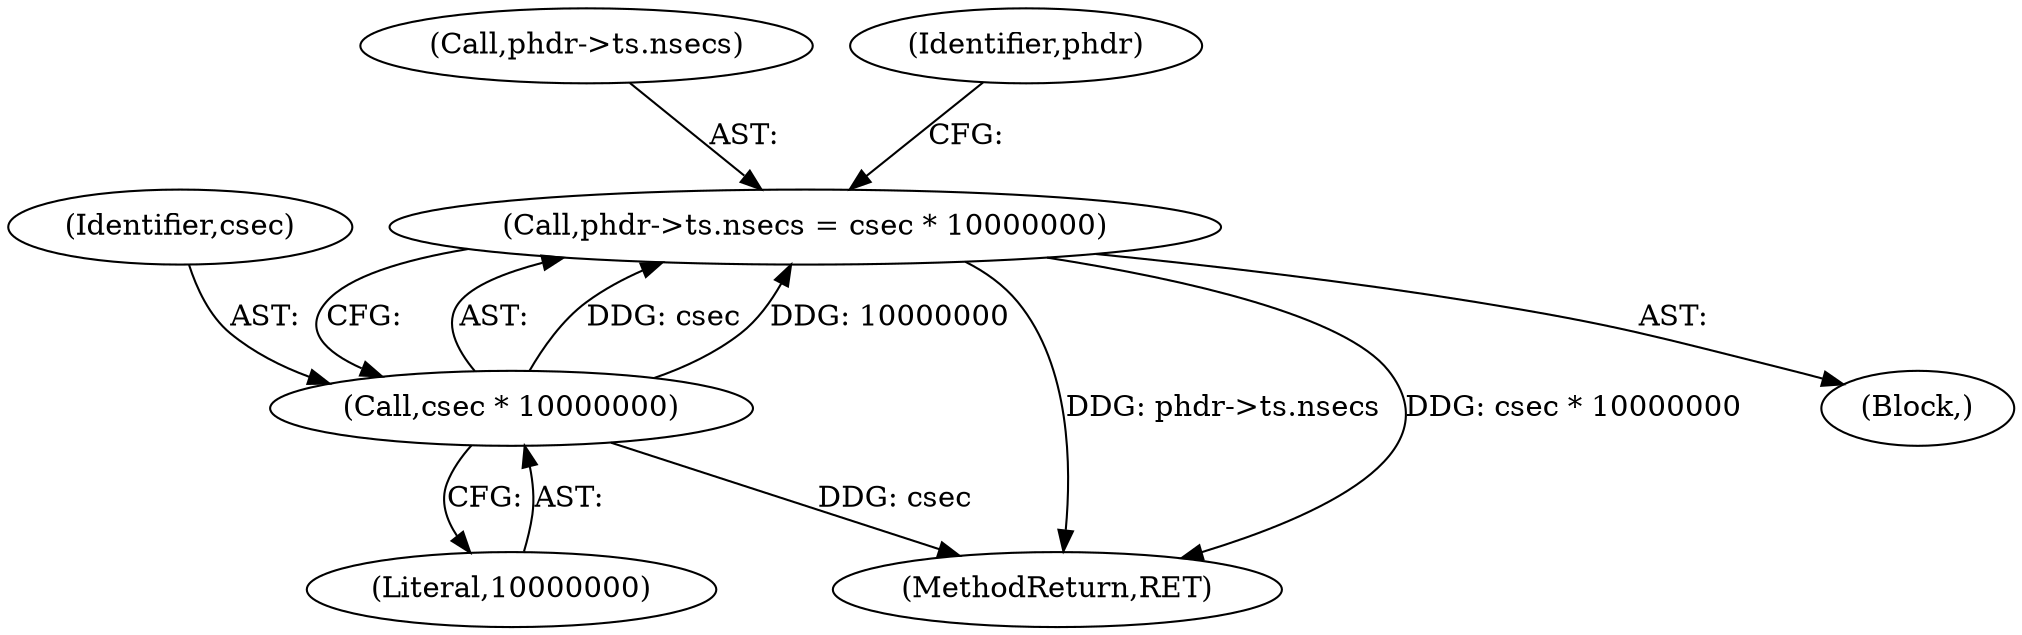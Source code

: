 digraph "0_wireshark_5efb45231671baa2db2011d8f67f9d6e72bc455b@pointer" {
"1000302" [label="(Call,phdr->ts.nsecs = csec * 10000000)"];
"1000308" [label="(Call,csec * 10000000)"];
"1000309" [label="(Identifier,csec)"];
"1000303" [label="(Call,phdr->ts.nsecs)"];
"1000302" [label="(Call,phdr->ts.nsecs = csec * 10000000)"];
"1000308" [label="(Call,csec * 10000000)"];
"1000114" [label="(Block,)"];
"1000476" [label="(MethodReturn,RET)"];
"1000313" [label="(Identifier,phdr)"];
"1000310" [label="(Literal,10000000)"];
"1000302" -> "1000114"  [label="AST: "];
"1000302" -> "1000308"  [label="CFG: "];
"1000303" -> "1000302"  [label="AST: "];
"1000308" -> "1000302"  [label="AST: "];
"1000313" -> "1000302"  [label="CFG: "];
"1000302" -> "1000476"  [label="DDG: phdr->ts.nsecs"];
"1000302" -> "1000476"  [label="DDG: csec * 10000000"];
"1000308" -> "1000302"  [label="DDG: csec"];
"1000308" -> "1000302"  [label="DDG: 10000000"];
"1000308" -> "1000310"  [label="CFG: "];
"1000309" -> "1000308"  [label="AST: "];
"1000310" -> "1000308"  [label="AST: "];
"1000308" -> "1000476"  [label="DDG: csec"];
}
